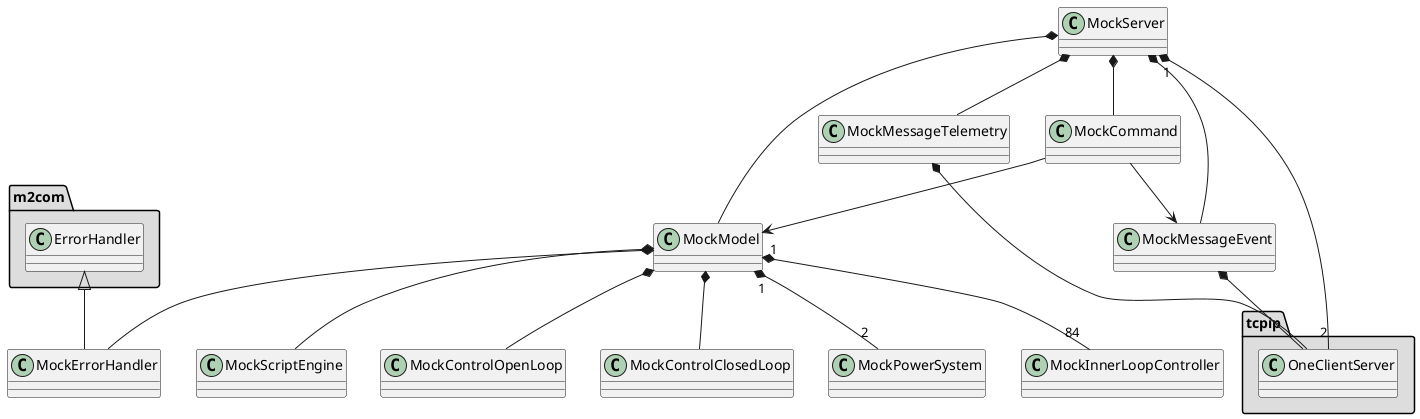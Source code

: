 @startuml
package "tcpip" #DDDDDD {
  class OneClientServer
}

package "m2com" #DDDDDD {
  class ErrorHandler
}

ErrorHandler <|-- MockErrorHandler

MockServer "1" *-- "2" OneClientServer
MockServer *-- MockModel
MockServer *-- MockMessageTelemetry
MockServer *-- MockMessageEvent
MockServer *-- MockCommand

MockMessageEvent *-- OneClientServer
MockMessageTelemetry *-- OneClientServer

MockCommand --> MockMessageEvent
MockCommand --> MockModel

MockModel *-- MockScriptEngine
MockModel *-- MockControlOpenLoop
MockModel *-- MockControlClosedLoop
MockModel *-- MockErrorHandler
MockModel "1" *-- "2" MockPowerSystem
MockModel "1" *-- "84" MockInnerLoopController

@enduml
